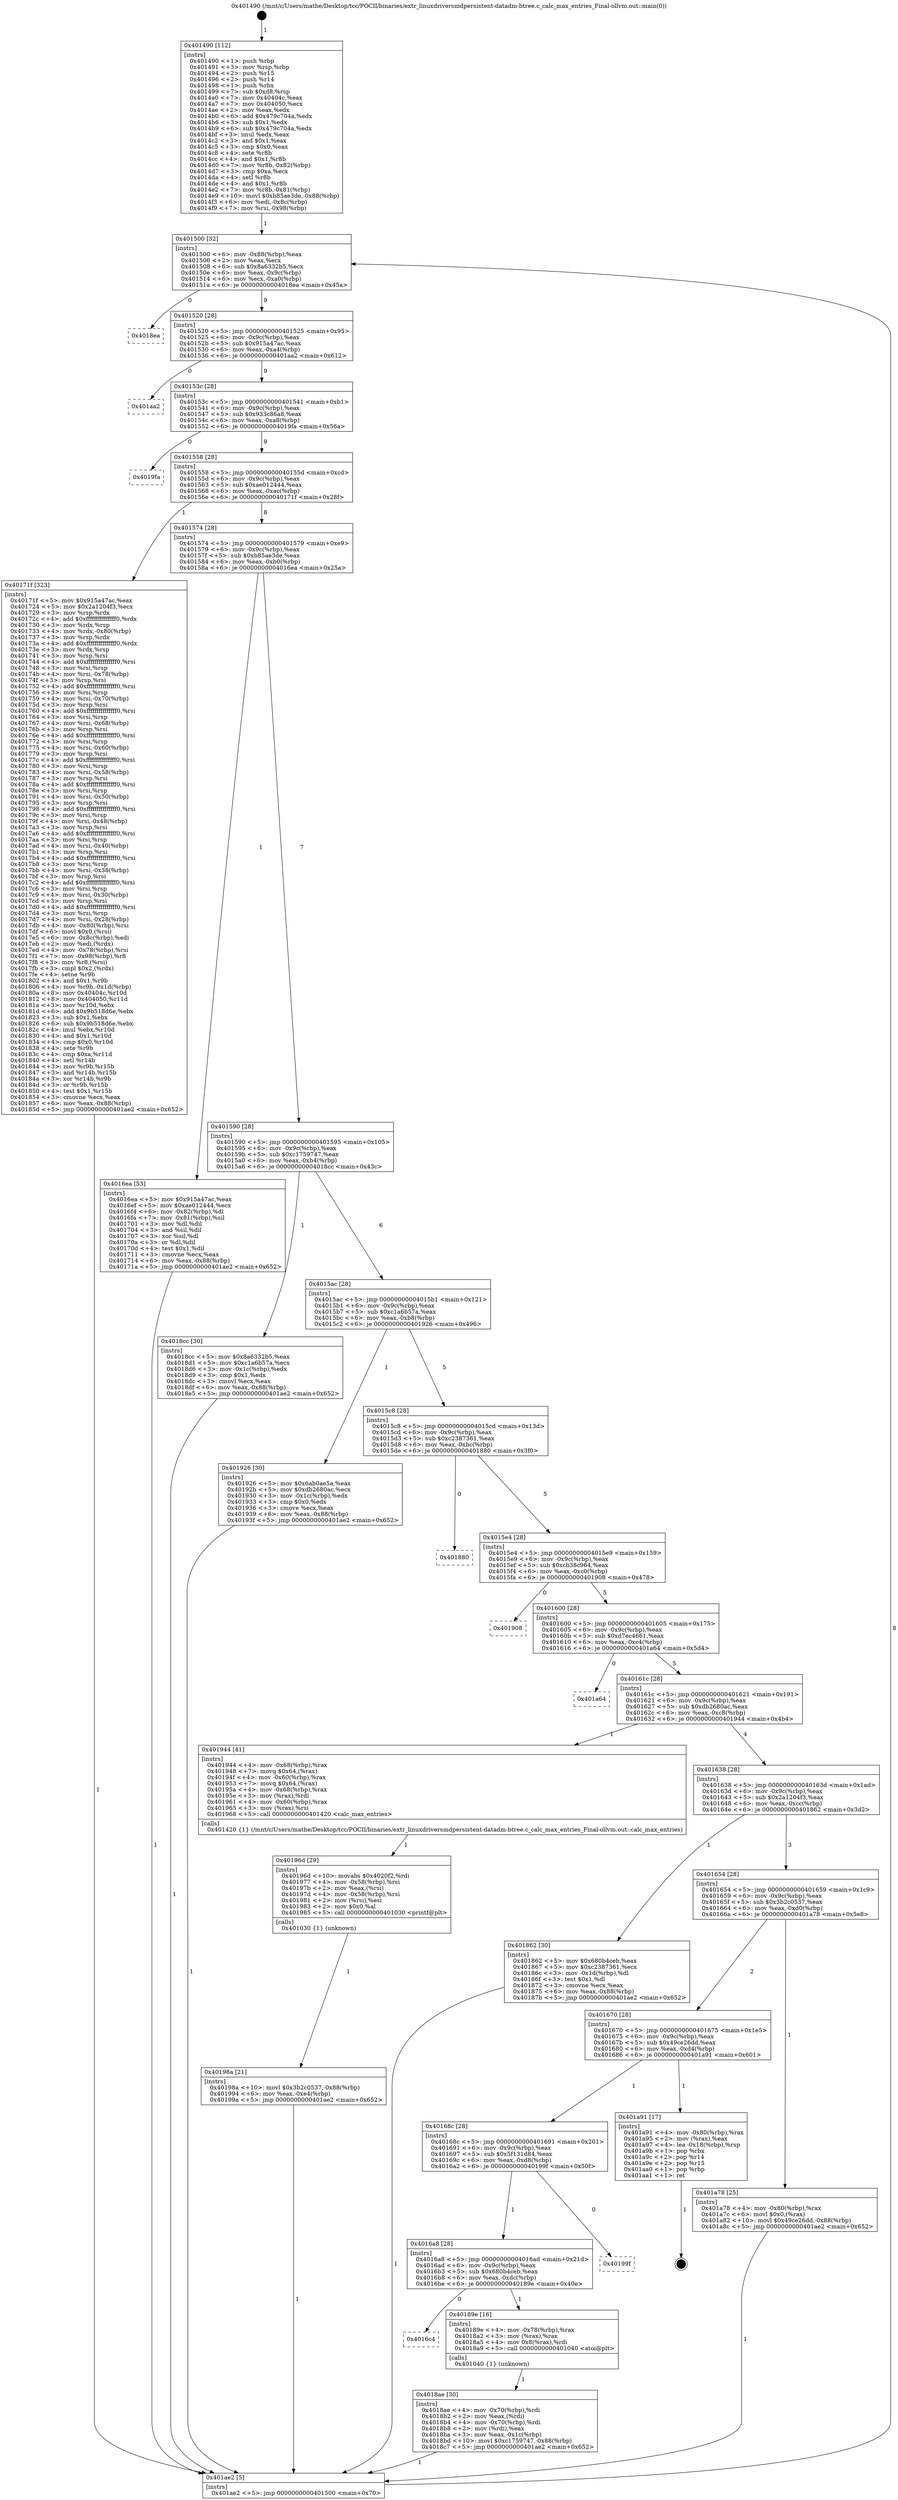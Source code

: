 digraph "0x401490" {
  label = "0x401490 (/mnt/c/Users/mathe/Desktop/tcc/POCII/binaries/extr_linuxdriversmdpersistent-datadm-btree.c_calc_max_entries_Final-ollvm.out::main(0))"
  labelloc = "t"
  node[shape=record]

  Entry [label="",width=0.3,height=0.3,shape=circle,fillcolor=black,style=filled]
  "0x401500" [label="{
     0x401500 [32]\l
     | [instrs]\l
     &nbsp;&nbsp;0x401500 \<+6\>: mov -0x88(%rbp),%eax\l
     &nbsp;&nbsp;0x401506 \<+2\>: mov %eax,%ecx\l
     &nbsp;&nbsp;0x401508 \<+6\>: sub $0x8a6332b5,%ecx\l
     &nbsp;&nbsp;0x40150e \<+6\>: mov %eax,-0x9c(%rbp)\l
     &nbsp;&nbsp;0x401514 \<+6\>: mov %ecx,-0xa0(%rbp)\l
     &nbsp;&nbsp;0x40151a \<+6\>: je 00000000004018ea \<main+0x45a\>\l
  }"]
  "0x4018ea" [label="{
     0x4018ea\l
  }", style=dashed]
  "0x401520" [label="{
     0x401520 [28]\l
     | [instrs]\l
     &nbsp;&nbsp;0x401520 \<+5\>: jmp 0000000000401525 \<main+0x95\>\l
     &nbsp;&nbsp;0x401525 \<+6\>: mov -0x9c(%rbp),%eax\l
     &nbsp;&nbsp;0x40152b \<+5\>: sub $0x915a47ac,%eax\l
     &nbsp;&nbsp;0x401530 \<+6\>: mov %eax,-0xa4(%rbp)\l
     &nbsp;&nbsp;0x401536 \<+6\>: je 0000000000401aa2 \<main+0x612\>\l
  }"]
  Exit [label="",width=0.3,height=0.3,shape=circle,fillcolor=black,style=filled,peripheries=2]
  "0x401aa2" [label="{
     0x401aa2\l
  }", style=dashed]
  "0x40153c" [label="{
     0x40153c [28]\l
     | [instrs]\l
     &nbsp;&nbsp;0x40153c \<+5\>: jmp 0000000000401541 \<main+0xb1\>\l
     &nbsp;&nbsp;0x401541 \<+6\>: mov -0x9c(%rbp),%eax\l
     &nbsp;&nbsp;0x401547 \<+5\>: sub $0x933c86a8,%eax\l
     &nbsp;&nbsp;0x40154c \<+6\>: mov %eax,-0xa8(%rbp)\l
     &nbsp;&nbsp;0x401552 \<+6\>: je 00000000004019fa \<main+0x56a\>\l
  }"]
  "0x40198a" [label="{
     0x40198a [21]\l
     | [instrs]\l
     &nbsp;&nbsp;0x40198a \<+10\>: movl $0x3b2c0537,-0x88(%rbp)\l
     &nbsp;&nbsp;0x401994 \<+6\>: mov %eax,-0xe4(%rbp)\l
     &nbsp;&nbsp;0x40199a \<+5\>: jmp 0000000000401ae2 \<main+0x652\>\l
  }"]
  "0x4019fa" [label="{
     0x4019fa\l
  }", style=dashed]
  "0x401558" [label="{
     0x401558 [28]\l
     | [instrs]\l
     &nbsp;&nbsp;0x401558 \<+5\>: jmp 000000000040155d \<main+0xcd\>\l
     &nbsp;&nbsp;0x40155d \<+6\>: mov -0x9c(%rbp),%eax\l
     &nbsp;&nbsp;0x401563 \<+5\>: sub $0xae012444,%eax\l
     &nbsp;&nbsp;0x401568 \<+6\>: mov %eax,-0xac(%rbp)\l
     &nbsp;&nbsp;0x40156e \<+6\>: je 000000000040171f \<main+0x28f\>\l
  }"]
  "0x40196d" [label="{
     0x40196d [29]\l
     | [instrs]\l
     &nbsp;&nbsp;0x40196d \<+10\>: movabs $0x4020f2,%rdi\l
     &nbsp;&nbsp;0x401977 \<+4\>: mov -0x58(%rbp),%rsi\l
     &nbsp;&nbsp;0x40197b \<+2\>: mov %eax,(%rsi)\l
     &nbsp;&nbsp;0x40197d \<+4\>: mov -0x58(%rbp),%rsi\l
     &nbsp;&nbsp;0x401981 \<+2\>: mov (%rsi),%esi\l
     &nbsp;&nbsp;0x401983 \<+2\>: mov $0x0,%al\l
     &nbsp;&nbsp;0x401985 \<+5\>: call 0000000000401030 \<printf@plt\>\l
     | [calls]\l
     &nbsp;&nbsp;0x401030 \{1\} (unknown)\l
  }"]
  "0x40171f" [label="{
     0x40171f [323]\l
     | [instrs]\l
     &nbsp;&nbsp;0x40171f \<+5\>: mov $0x915a47ac,%eax\l
     &nbsp;&nbsp;0x401724 \<+5\>: mov $0x2a1204f3,%ecx\l
     &nbsp;&nbsp;0x401729 \<+3\>: mov %rsp,%rdx\l
     &nbsp;&nbsp;0x40172c \<+4\>: add $0xfffffffffffffff0,%rdx\l
     &nbsp;&nbsp;0x401730 \<+3\>: mov %rdx,%rsp\l
     &nbsp;&nbsp;0x401733 \<+4\>: mov %rdx,-0x80(%rbp)\l
     &nbsp;&nbsp;0x401737 \<+3\>: mov %rsp,%rdx\l
     &nbsp;&nbsp;0x40173a \<+4\>: add $0xfffffffffffffff0,%rdx\l
     &nbsp;&nbsp;0x40173e \<+3\>: mov %rdx,%rsp\l
     &nbsp;&nbsp;0x401741 \<+3\>: mov %rsp,%rsi\l
     &nbsp;&nbsp;0x401744 \<+4\>: add $0xfffffffffffffff0,%rsi\l
     &nbsp;&nbsp;0x401748 \<+3\>: mov %rsi,%rsp\l
     &nbsp;&nbsp;0x40174b \<+4\>: mov %rsi,-0x78(%rbp)\l
     &nbsp;&nbsp;0x40174f \<+3\>: mov %rsp,%rsi\l
     &nbsp;&nbsp;0x401752 \<+4\>: add $0xfffffffffffffff0,%rsi\l
     &nbsp;&nbsp;0x401756 \<+3\>: mov %rsi,%rsp\l
     &nbsp;&nbsp;0x401759 \<+4\>: mov %rsi,-0x70(%rbp)\l
     &nbsp;&nbsp;0x40175d \<+3\>: mov %rsp,%rsi\l
     &nbsp;&nbsp;0x401760 \<+4\>: add $0xfffffffffffffff0,%rsi\l
     &nbsp;&nbsp;0x401764 \<+3\>: mov %rsi,%rsp\l
     &nbsp;&nbsp;0x401767 \<+4\>: mov %rsi,-0x68(%rbp)\l
     &nbsp;&nbsp;0x40176b \<+3\>: mov %rsp,%rsi\l
     &nbsp;&nbsp;0x40176e \<+4\>: add $0xfffffffffffffff0,%rsi\l
     &nbsp;&nbsp;0x401772 \<+3\>: mov %rsi,%rsp\l
     &nbsp;&nbsp;0x401775 \<+4\>: mov %rsi,-0x60(%rbp)\l
     &nbsp;&nbsp;0x401779 \<+3\>: mov %rsp,%rsi\l
     &nbsp;&nbsp;0x40177c \<+4\>: add $0xfffffffffffffff0,%rsi\l
     &nbsp;&nbsp;0x401780 \<+3\>: mov %rsi,%rsp\l
     &nbsp;&nbsp;0x401783 \<+4\>: mov %rsi,-0x58(%rbp)\l
     &nbsp;&nbsp;0x401787 \<+3\>: mov %rsp,%rsi\l
     &nbsp;&nbsp;0x40178a \<+4\>: add $0xfffffffffffffff0,%rsi\l
     &nbsp;&nbsp;0x40178e \<+3\>: mov %rsi,%rsp\l
     &nbsp;&nbsp;0x401791 \<+4\>: mov %rsi,-0x50(%rbp)\l
     &nbsp;&nbsp;0x401795 \<+3\>: mov %rsp,%rsi\l
     &nbsp;&nbsp;0x401798 \<+4\>: add $0xfffffffffffffff0,%rsi\l
     &nbsp;&nbsp;0x40179c \<+3\>: mov %rsi,%rsp\l
     &nbsp;&nbsp;0x40179f \<+4\>: mov %rsi,-0x48(%rbp)\l
     &nbsp;&nbsp;0x4017a3 \<+3\>: mov %rsp,%rsi\l
     &nbsp;&nbsp;0x4017a6 \<+4\>: add $0xfffffffffffffff0,%rsi\l
     &nbsp;&nbsp;0x4017aa \<+3\>: mov %rsi,%rsp\l
     &nbsp;&nbsp;0x4017ad \<+4\>: mov %rsi,-0x40(%rbp)\l
     &nbsp;&nbsp;0x4017b1 \<+3\>: mov %rsp,%rsi\l
     &nbsp;&nbsp;0x4017b4 \<+4\>: add $0xfffffffffffffff0,%rsi\l
     &nbsp;&nbsp;0x4017b8 \<+3\>: mov %rsi,%rsp\l
     &nbsp;&nbsp;0x4017bb \<+4\>: mov %rsi,-0x38(%rbp)\l
     &nbsp;&nbsp;0x4017bf \<+3\>: mov %rsp,%rsi\l
     &nbsp;&nbsp;0x4017c2 \<+4\>: add $0xfffffffffffffff0,%rsi\l
     &nbsp;&nbsp;0x4017c6 \<+3\>: mov %rsi,%rsp\l
     &nbsp;&nbsp;0x4017c9 \<+4\>: mov %rsi,-0x30(%rbp)\l
     &nbsp;&nbsp;0x4017cd \<+3\>: mov %rsp,%rsi\l
     &nbsp;&nbsp;0x4017d0 \<+4\>: add $0xfffffffffffffff0,%rsi\l
     &nbsp;&nbsp;0x4017d4 \<+3\>: mov %rsi,%rsp\l
     &nbsp;&nbsp;0x4017d7 \<+4\>: mov %rsi,-0x28(%rbp)\l
     &nbsp;&nbsp;0x4017db \<+4\>: mov -0x80(%rbp),%rsi\l
     &nbsp;&nbsp;0x4017df \<+6\>: movl $0x0,(%rsi)\l
     &nbsp;&nbsp;0x4017e5 \<+6\>: mov -0x8c(%rbp),%edi\l
     &nbsp;&nbsp;0x4017eb \<+2\>: mov %edi,(%rdx)\l
     &nbsp;&nbsp;0x4017ed \<+4\>: mov -0x78(%rbp),%rsi\l
     &nbsp;&nbsp;0x4017f1 \<+7\>: mov -0x98(%rbp),%r8\l
     &nbsp;&nbsp;0x4017f8 \<+3\>: mov %r8,(%rsi)\l
     &nbsp;&nbsp;0x4017fb \<+3\>: cmpl $0x2,(%rdx)\l
     &nbsp;&nbsp;0x4017fe \<+4\>: setne %r9b\l
     &nbsp;&nbsp;0x401802 \<+4\>: and $0x1,%r9b\l
     &nbsp;&nbsp;0x401806 \<+4\>: mov %r9b,-0x1d(%rbp)\l
     &nbsp;&nbsp;0x40180a \<+8\>: mov 0x40404c,%r10d\l
     &nbsp;&nbsp;0x401812 \<+8\>: mov 0x404050,%r11d\l
     &nbsp;&nbsp;0x40181a \<+3\>: mov %r10d,%ebx\l
     &nbsp;&nbsp;0x40181d \<+6\>: add $0x9b518d6e,%ebx\l
     &nbsp;&nbsp;0x401823 \<+3\>: sub $0x1,%ebx\l
     &nbsp;&nbsp;0x401826 \<+6\>: sub $0x9b518d6e,%ebx\l
     &nbsp;&nbsp;0x40182c \<+4\>: imul %ebx,%r10d\l
     &nbsp;&nbsp;0x401830 \<+4\>: and $0x1,%r10d\l
     &nbsp;&nbsp;0x401834 \<+4\>: cmp $0x0,%r10d\l
     &nbsp;&nbsp;0x401838 \<+4\>: sete %r9b\l
     &nbsp;&nbsp;0x40183c \<+4\>: cmp $0xa,%r11d\l
     &nbsp;&nbsp;0x401840 \<+4\>: setl %r14b\l
     &nbsp;&nbsp;0x401844 \<+3\>: mov %r9b,%r15b\l
     &nbsp;&nbsp;0x401847 \<+3\>: and %r14b,%r15b\l
     &nbsp;&nbsp;0x40184a \<+3\>: xor %r14b,%r9b\l
     &nbsp;&nbsp;0x40184d \<+3\>: or %r9b,%r15b\l
     &nbsp;&nbsp;0x401850 \<+4\>: test $0x1,%r15b\l
     &nbsp;&nbsp;0x401854 \<+3\>: cmovne %ecx,%eax\l
     &nbsp;&nbsp;0x401857 \<+6\>: mov %eax,-0x88(%rbp)\l
     &nbsp;&nbsp;0x40185d \<+5\>: jmp 0000000000401ae2 \<main+0x652\>\l
  }"]
  "0x401574" [label="{
     0x401574 [28]\l
     | [instrs]\l
     &nbsp;&nbsp;0x401574 \<+5\>: jmp 0000000000401579 \<main+0xe9\>\l
     &nbsp;&nbsp;0x401579 \<+6\>: mov -0x9c(%rbp),%eax\l
     &nbsp;&nbsp;0x40157f \<+5\>: sub $0xb85ae3de,%eax\l
     &nbsp;&nbsp;0x401584 \<+6\>: mov %eax,-0xb0(%rbp)\l
     &nbsp;&nbsp;0x40158a \<+6\>: je 00000000004016ea \<main+0x25a\>\l
  }"]
  "0x4018ae" [label="{
     0x4018ae [30]\l
     | [instrs]\l
     &nbsp;&nbsp;0x4018ae \<+4\>: mov -0x70(%rbp),%rdi\l
     &nbsp;&nbsp;0x4018b2 \<+2\>: mov %eax,(%rdi)\l
     &nbsp;&nbsp;0x4018b4 \<+4\>: mov -0x70(%rbp),%rdi\l
     &nbsp;&nbsp;0x4018b8 \<+2\>: mov (%rdi),%eax\l
     &nbsp;&nbsp;0x4018ba \<+3\>: mov %eax,-0x1c(%rbp)\l
     &nbsp;&nbsp;0x4018bd \<+10\>: movl $0xc1759747,-0x88(%rbp)\l
     &nbsp;&nbsp;0x4018c7 \<+5\>: jmp 0000000000401ae2 \<main+0x652\>\l
  }"]
  "0x4016ea" [label="{
     0x4016ea [53]\l
     | [instrs]\l
     &nbsp;&nbsp;0x4016ea \<+5\>: mov $0x915a47ac,%eax\l
     &nbsp;&nbsp;0x4016ef \<+5\>: mov $0xae012444,%ecx\l
     &nbsp;&nbsp;0x4016f4 \<+6\>: mov -0x82(%rbp),%dl\l
     &nbsp;&nbsp;0x4016fa \<+7\>: mov -0x81(%rbp),%sil\l
     &nbsp;&nbsp;0x401701 \<+3\>: mov %dl,%dil\l
     &nbsp;&nbsp;0x401704 \<+3\>: and %sil,%dil\l
     &nbsp;&nbsp;0x401707 \<+3\>: xor %sil,%dl\l
     &nbsp;&nbsp;0x40170a \<+3\>: or %dl,%dil\l
     &nbsp;&nbsp;0x40170d \<+4\>: test $0x1,%dil\l
     &nbsp;&nbsp;0x401711 \<+3\>: cmovne %ecx,%eax\l
     &nbsp;&nbsp;0x401714 \<+6\>: mov %eax,-0x88(%rbp)\l
     &nbsp;&nbsp;0x40171a \<+5\>: jmp 0000000000401ae2 \<main+0x652\>\l
  }"]
  "0x401590" [label="{
     0x401590 [28]\l
     | [instrs]\l
     &nbsp;&nbsp;0x401590 \<+5\>: jmp 0000000000401595 \<main+0x105\>\l
     &nbsp;&nbsp;0x401595 \<+6\>: mov -0x9c(%rbp),%eax\l
     &nbsp;&nbsp;0x40159b \<+5\>: sub $0xc1759747,%eax\l
     &nbsp;&nbsp;0x4015a0 \<+6\>: mov %eax,-0xb4(%rbp)\l
     &nbsp;&nbsp;0x4015a6 \<+6\>: je 00000000004018cc \<main+0x43c\>\l
  }"]
  "0x401ae2" [label="{
     0x401ae2 [5]\l
     | [instrs]\l
     &nbsp;&nbsp;0x401ae2 \<+5\>: jmp 0000000000401500 \<main+0x70\>\l
  }"]
  "0x401490" [label="{
     0x401490 [112]\l
     | [instrs]\l
     &nbsp;&nbsp;0x401490 \<+1\>: push %rbp\l
     &nbsp;&nbsp;0x401491 \<+3\>: mov %rsp,%rbp\l
     &nbsp;&nbsp;0x401494 \<+2\>: push %r15\l
     &nbsp;&nbsp;0x401496 \<+2\>: push %r14\l
     &nbsp;&nbsp;0x401498 \<+1\>: push %rbx\l
     &nbsp;&nbsp;0x401499 \<+7\>: sub $0xd8,%rsp\l
     &nbsp;&nbsp;0x4014a0 \<+7\>: mov 0x40404c,%eax\l
     &nbsp;&nbsp;0x4014a7 \<+7\>: mov 0x404050,%ecx\l
     &nbsp;&nbsp;0x4014ae \<+2\>: mov %eax,%edx\l
     &nbsp;&nbsp;0x4014b0 \<+6\>: add $0x479c704a,%edx\l
     &nbsp;&nbsp;0x4014b6 \<+3\>: sub $0x1,%edx\l
     &nbsp;&nbsp;0x4014b9 \<+6\>: sub $0x479c704a,%edx\l
     &nbsp;&nbsp;0x4014bf \<+3\>: imul %edx,%eax\l
     &nbsp;&nbsp;0x4014c2 \<+3\>: and $0x1,%eax\l
     &nbsp;&nbsp;0x4014c5 \<+3\>: cmp $0x0,%eax\l
     &nbsp;&nbsp;0x4014c8 \<+4\>: sete %r8b\l
     &nbsp;&nbsp;0x4014cc \<+4\>: and $0x1,%r8b\l
     &nbsp;&nbsp;0x4014d0 \<+7\>: mov %r8b,-0x82(%rbp)\l
     &nbsp;&nbsp;0x4014d7 \<+3\>: cmp $0xa,%ecx\l
     &nbsp;&nbsp;0x4014da \<+4\>: setl %r8b\l
     &nbsp;&nbsp;0x4014de \<+4\>: and $0x1,%r8b\l
     &nbsp;&nbsp;0x4014e2 \<+7\>: mov %r8b,-0x81(%rbp)\l
     &nbsp;&nbsp;0x4014e9 \<+10\>: movl $0xb85ae3de,-0x88(%rbp)\l
     &nbsp;&nbsp;0x4014f3 \<+6\>: mov %edi,-0x8c(%rbp)\l
     &nbsp;&nbsp;0x4014f9 \<+7\>: mov %rsi,-0x98(%rbp)\l
  }"]
  "0x4016c4" [label="{
     0x4016c4\l
  }", style=dashed]
  "0x40189e" [label="{
     0x40189e [16]\l
     | [instrs]\l
     &nbsp;&nbsp;0x40189e \<+4\>: mov -0x78(%rbp),%rax\l
     &nbsp;&nbsp;0x4018a2 \<+3\>: mov (%rax),%rax\l
     &nbsp;&nbsp;0x4018a5 \<+4\>: mov 0x8(%rax),%rdi\l
     &nbsp;&nbsp;0x4018a9 \<+5\>: call 0000000000401040 \<atoi@plt\>\l
     | [calls]\l
     &nbsp;&nbsp;0x401040 \{1\} (unknown)\l
  }"]
  "0x4018cc" [label="{
     0x4018cc [30]\l
     | [instrs]\l
     &nbsp;&nbsp;0x4018cc \<+5\>: mov $0x8a6332b5,%eax\l
     &nbsp;&nbsp;0x4018d1 \<+5\>: mov $0xc1a6b57a,%ecx\l
     &nbsp;&nbsp;0x4018d6 \<+3\>: mov -0x1c(%rbp),%edx\l
     &nbsp;&nbsp;0x4018d9 \<+3\>: cmp $0x1,%edx\l
     &nbsp;&nbsp;0x4018dc \<+3\>: cmovl %ecx,%eax\l
     &nbsp;&nbsp;0x4018df \<+6\>: mov %eax,-0x88(%rbp)\l
     &nbsp;&nbsp;0x4018e5 \<+5\>: jmp 0000000000401ae2 \<main+0x652\>\l
  }"]
  "0x4015ac" [label="{
     0x4015ac [28]\l
     | [instrs]\l
     &nbsp;&nbsp;0x4015ac \<+5\>: jmp 00000000004015b1 \<main+0x121\>\l
     &nbsp;&nbsp;0x4015b1 \<+6\>: mov -0x9c(%rbp),%eax\l
     &nbsp;&nbsp;0x4015b7 \<+5\>: sub $0xc1a6b57a,%eax\l
     &nbsp;&nbsp;0x4015bc \<+6\>: mov %eax,-0xb8(%rbp)\l
     &nbsp;&nbsp;0x4015c2 \<+6\>: je 0000000000401926 \<main+0x496\>\l
  }"]
  "0x4016a8" [label="{
     0x4016a8 [28]\l
     | [instrs]\l
     &nbsp;&nbsp;0x4016a8 \<+5\>: jmp 00000000004016ad \<main+0x21d\>\l
     &nbsp;&nbsp;0x4016ad \<+6\>: mov -0x9c(%rbp),%eax\l
     &nbsp;&nbsp;0x4016b3 \<+5\>: sub $0x680b4ceb,%eax\l
     &nbsp;&nbsp;0x4016b8 \<+6\>: mov %eax,-0xdc(%rbp)\l
     &nbsp;&nbsp;0x4016be \<+6\>: je 000000000040189e \<main+0x40e\>\l
  }"]
  "0x401926" [label="{
     0x401926 [30]\l
     | [instrs]\l
     &nbsp;&nbsp;0x401926 \<+5\>: mov $0x6ab0ae5a,%eax\l
     &nbsp;&nbsp;0x40192b \<+5\>: mov $0xdb2680ac,%ecx\l
     &nbsp;&nbsp;0x401930 \<+3\>: mov -0x1c(%rbp),%edx\l
     &nbsp;&nbsp;0x401933 \<+3\>: cmp $0x0,%edx\l
     &nbsp;&nbsp;0x401936 \<+3\>: cmove %ecx,%eax\l
     &nbsp;&nbsp;0x401939 \<+6\>: mov %eax,-0x88(%rbp)\l
     &nbsp;&nbsp;0x40193f \<+5\>: jmp 0000000000401ae2 \<main+0x652\>\l
  }"]
  "0x4015c8" [label="{
     0x4015c8 [28]\l
     | [instrs]\l
     &nbsp;&nbsp;0x4015c8 \<+5\>: jmp 00000000004015cd \<main+0x13d\>\l
     &nbsp;&nbsp;0x4015cd \<+6\>: mov -0x9c(%rbp),%eax\l
     &nbsp;&nbsp;0x4015d3 \<+5\>: sub $0xc2387361,%eax\l
     &nbsp;&nbsp;0x4015d8 \<+6\>: mov %eax,-0xbc(%rbp)\l
     &nbsp;&nbsp;0x4015de \<+6\>: je 0000000000401880 \<main+0x3f0\>\l
  }"]
  "0x40199f" [label="{
     0x40199f\l
  }", style=dashed]
  "0x401880" [label="{
     0x401880\l
  }", style=dashed]
  "0x4015e4" [label="{
     0x4015e4 [28]\l
     | [instrs]\l
     &nbsp;&nbsp;0x4015e4 \<+5\>: jmp 00000000004015e9 \<main+0x159\>\l
     &nbsp;&nbsp;0x4015e9 \<+6\>: mov -0x9c(%rbp),%eax\l
     &nbsp;&nbsp;0x4015ef \<+5\>: sub $0xcb38c964,%eax\l
     &nbsp;&nbsp;0x4015f4 \<+6\>: mov %eax,-0xc0(%rbp)\l
     &nbsp;&nbsp;0x4015fa \<+6\>: je 0000000000401908 \<main+0x478\>\l
  }"]
  "0x40168c" [label="{
     0x40168c [28]\l
     | [instrs]\l
     &nbsp;&nbsp;0x40168c \<+5\>: jmp 0000000000401691 \<main+0x201\>\l
     &nbsp;&nbsp;0x401691 \<+6\>: mov -0x9c(%rbp),%eax\l
     &nbsp;&nbsp;0x401697 \<+5\>: sub $0x5f131d84,%eax\l
     &nbsp;&nbsp;0x40169c \<+6\>: mov %eax,-0xd8(%rbp)\l
     &nbsp;&nbsp;0x4016a2 \<+6\>: je 000000000040199f \<main+0x50f\>\l
  }"]
  "0x401908" [label="{
     0x401908\l
  }", style=dashed]
  "0x401600" [label="{
     0x401600 [28]\l
     | [instrs]\l
     &nbsp;&nbsp;0x401600 \<+5\>: jmp 0000000000401605 \<main+0x175\>\l
     &nbsp;&nbsp;0x401605 \<+6\>: mov -0x9c(%rbp),%eax\l
     &nbsp;&nbsp;0x40160b \<+5\>: sub $0xd7ec4661,%eax\l
     &nbsp;&nbsp;0x401610 \<+6\>: mov %eax,-0xc4(%rbp)\l
     &nbsp;&nbsp;0x401616 \<+6\>: je 0000000000401a64 \<main+0x5d4\>\l
  }"]
  "0x401a91" [label="{
     0x401a91 [17]\l
     | [instrs]\l
     &nbsp;&nbsp;0x401a91 \<+4\>: mov -0x80(%rbp),%rax\l
     &nbsp;&nbsp;0x401a95 \<+2\>: mov (%rax),%eax\l
     &nbsp;&nbsp;0x401a97 \<+4\>: lea -0x18(%rbp),%rsp\l
     &nbsp;&nbsp;0x401a9b \<+1\>: pop %rbx\l
     &nbsp;&nbsp;0x401a9c \<+2\>: pop %r14\l
     &nbsp;&nbsp;0x401a9e \<+2\>: pop %r15\l
     &nbsp;&nbsp;0x401aa0 \<+1\>: pop %rbp\l
     &nbsp;&nbsp;0x401aa1 \<+1\>: ret\l
  }"]
  "0x401a64" [label="{
     0x401a64\l
  }", style=dashed]
  "0x40161c" [label="{
     0x40161c [28]\l
     | [instrs]\l
     &nbsp;&nbsp;0x40161c \<+5\>: jmp 0000000000401621 \<main+0x191\>\l
     &nbsp;&nbsp;0x401621 \<+6\>: mov -0x9c(%rbp),%eax\l
     &nbsp;&nbsp;0x401627 \<+5\>: sub $0xdb2680ac,%eax\l
     &nbsp;&nbsp;0x40162c \<+6\>: mov %eax,-0xc8(%rbp)\l
     &nbsp;&nbsp;0x401632 \<+6\>: je 0000000000401944 \<main+0x4b4\>\l
  }"]
  "0x401670" [label="{
     0x401670 [28]\l
     | [instrs]\l
     &nbsp;&nbsp;0x401670 \<+5\>: jmp 0000000000401675 \<main+0x1e5\>\l
     &nbsp;&nbsp;0x401675 \<+6\>: mov -0x9c(%rbp),%eax\l
     &nbsp;&nbsp;0x40167b \<+5\>: sub $0x49ce26dd,%eax\l
     &nbsp;&nbsp;0x401680 \<+6\>: mov %eax,-0xd4(%rbp)\l
     &nbsp;&nbsp;0x401686 \<+6\>: je 0000000000401a91 \<main+0x601\>\l
  }"]
  "0x401944" [label="{
     0x401944 [41]\l
     | [instrs]\l
     &nbsp;&nbsp;0x401944 \<+4\>: mov -0x68(%rbp),%rax\l
     &nbsp;&nbsp;0x401948 \<+7\>: movq $0x64,(%rax)\l
     &nbsp;&nbsp;0x40194f \<+4\>: mov -0x60(%rbp),%rax\l
     &nbsp;&nbsp;0x401953 \<+7\>: movq $0x64,(%rax)\l
     &nbsp;&nbsp;0x40195a \<+4\>: mov -0x68(%rbp),%rax\l
     &nbsp;&nbsp;0x40195e \<+3\>: mov (%rax),%rdi\l
     &nbsp;&nbsp;0x401961 \<+4\>: mov -0x60(%rbp),%rax\l
     &nbsp;&nbsp;0x401965 \<+3\>: mov (%rax),%rsi\l
     &nbsp;&nbsp;0x401968 \<+5\>: call 0000000000401420 \<calc_max_entries\>\l
     | [calls]\l
     &nbsp;&nbsp;0x401420 \{1\} (/mnt/c/Users/mathe/Desktop/tcc/POCII/binaries/extr_linuxdriversmdpersistent-datadm-btree.c_calc_max_entries_Final-ollvm.out::calc_max_entries)\l
  }"]
  "0x401638" [label="{
     0x401638 [28]\l
     | [instrs]\l
     &nbsp;&nbsp;0x401638 \<+5\>: jmp 000000000040163d \<main+0x1ad\>\l
     &nbsp;&nbsp;0x40163d \<+6\>: mov -0x9c(%rbp),%eax\l
     &nbsp;&nbsp;0x401643 \<+5\>: sub $0x2a1204f3,%eax\l
     &nbsp;&nbsp;0x401648 \<+6\>: mov %eax,-0xcc(%rbp)\l
     &nbsp;&nbsp;0x40164e \<+6\>: je 0000000000401862 \<main+0x3d2\>\l
  }"]
  "0x401a78" [label="{
     0x401a78 [25]\l
     | [instrs]\l
     &nbsp;&nbsp;0x401a78 \<+4\>: mov -0x80(%rbp),%rax\l
     &nbsp;&nbsp;0x401a7c \<+6\>: movl $0x0,(%rax)\l
     &nbsp;&nbsp;0x401a82 \<+10\>: movl $0x49ce26dd,-0x88(%rbp)\l
     &nbsp;&nbsp;0x401a8c \<+5\>: jmp 0000000000401ae2 \<main+0x652\>\l
  }"]
  "0x401862" [label="{
     0x401862 [30]\l
     | [instrs]\l
     &nbsp;&nbsp;0x401862 \<+5\>: mov $0x680b4ceb,%eax\l
     &nbsp;&nbsp;0x401867 \<+5\>: mov $0xc2387361,%ecx\l
     &nbsp;&nbsp;0x40186c \<+3\>: mov -0x1d(%rbp),%dl\l
     &nbsp;&nbsp;0x40186f \<+3\>: test $0x1,%dl\l
     &nbsp;&nbsp;0x401872 \<+3\>: cmovne %ecx,%eax\l
     &nbsp;&nbsp;0x401875 \<+6\>: mov %eax,-0x88(%rbp)\l
     &nbsp;&nbsp;0x40187b \<+5\>: jmp 0000000000401ae2 \<main+0x652\>\l
  }"]
  "0x401654" [label="{
     0x401654 [28]\l
     | [instrs]\l
     &nbsp;&nbsp;0x401654 \<+5\>: jmp 0000000000401659 \<main+0x1c9\>\l
     &nbsp;&nbsp;0x401659 \<+6\>: mov -0x9c(%rbp),%eax\l
     &nbsp;&nbsp;0x40165f \<+5\>: sub $0x3b2c0537,%eax\l
     &nbsp;&nbsp;0x401664 \<+6\>: mov %eax,-0xd0(%rbp)\l
     &nbsp;&nbsp;0x40166a \<+6\>: je 0000000000401a78 \<main+0x5e8\>\l
  }"]
  Entry -> "0x401490" [label=" 1"]
  "0x401500" -> "0x4018ea" [label=" 0"]
  "0x401500" -> "0x401520" [label=" 9"]
  "0x401a91" -> Exit [label=" 1"]
  "0x401520" -> "0x401aa2" [label=" 0"]
  "0x401520" -> "0x40153c" [label=" 9"]
  "0x401a78" -> "0x401ae2" [label=" 1"]
  "0x40153c" -> "0x4019fa" [label=" 0"]
  "0x40153c" -> "0x401558" [label=" 9"]
  "0x40198a" -> "0x401ae2" [label=" 1"]
  "0x401558" -> "0x40171f" [label=" 1"]
  "0x401558" -> "0x401574" [label=" 8"]
  "0x40196d" -> "0x40198a" [label=" 1"]
  "0x401574" -> "0x4016ea" [label=" 1"]
  "0x401574" -> "0x401590" [label=" 7"]
  "0x4016ea" -> "0x401ae2" [label=" 1"]
  "0x401490" -> "0x401500" [label=" 1"]
  "0x401ae2" -> "0x401500" [label=" 8"]
  "0x401944" -> "0x40196d" [label=" 1"]
  "0x40171f" -> "0x401ae2" [label=" 1"]
  "0x401926" -> "0x401ae2" [label=" 1"]
  "0x401590" -> "0x4018cc" [label=" 1"]
  "0x401590" -> "0x4015ac" [label=" 6"]
  "0x4018cc" -> "0x401ae2" [label=" 1"]
  "0x4015ac" -> "0x401926" [label=" 1"]
  "0x4015ac" -> "0x4015c8" [label=" 5"]
  "0x40189e" -> "0x4018ae" [label=" 1"]
  "0x4015c8" -> "0x401880" [label=" 0"]
  "0x4015c8" -> "0x4015e4" [label=" 5"]
  "0x4016a8" -> "0x4016c4" [label=" 0"]
  "0x4015e4" -> "0x401908" [label=" 0"]
  "0x4015e4" -> "0x401600" [label=" 5"]
  "0x4018ae" -> "0x401ae2" [label=" 1"]
  "0x401600" -> "0x401a64" [label=" 0"]
  "0x401600" -> "0x40161c" [label=" 5"]
  "0x40168c" -> "0x4016a8" [label=" 1"]
  "0x40161c" -> "0x401944" [label=" 1"]
  "0x40161c" -> "0x401638" [label=" 4"]
  "0x4016a8" -> "0x40189e" [label=" 1"]
  "0x401638" -> "0x401862" [label=" 1"]
  "0x401638" -> "0x401654" [label=" 3"]
  "0x401862" -> "0x401ae2" [label=" 1"]
  "0x401670" -> "0x40168c" [label=" 1"]
  "0x401654" -> "0x401a78" [label=" 1"]
  "0x401654" -> "0x401670" [label=" 2"]
  "0x40168c" -> "0x40199f" [label=" 0"]
  "0x401670" -> "0x401a91" [label=" 1"]
}

